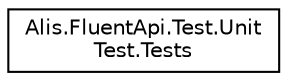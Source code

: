 digraph "Graphical Class Hierarchy"
{
 // LATEX_PDF_SIZE
  edge [fontname="Helvetica",fontsize="10",labelfontname="Helvetica",labelfontsize="10"];
  node [fontname="Helvetica",fontsize="10",shape=record];
  rankdir="LR";
  Node0 [label="Alis.FluentApi.Test.Unit\lTest.Tests",height=0.2,width=0.4,color="black", fillcolor="white", style="filled",URL="$class_alis_1_1_fluent_api_1_1_test_1_1_unit_test_1_1_tests.html",tooltip="The tests class"];
}
